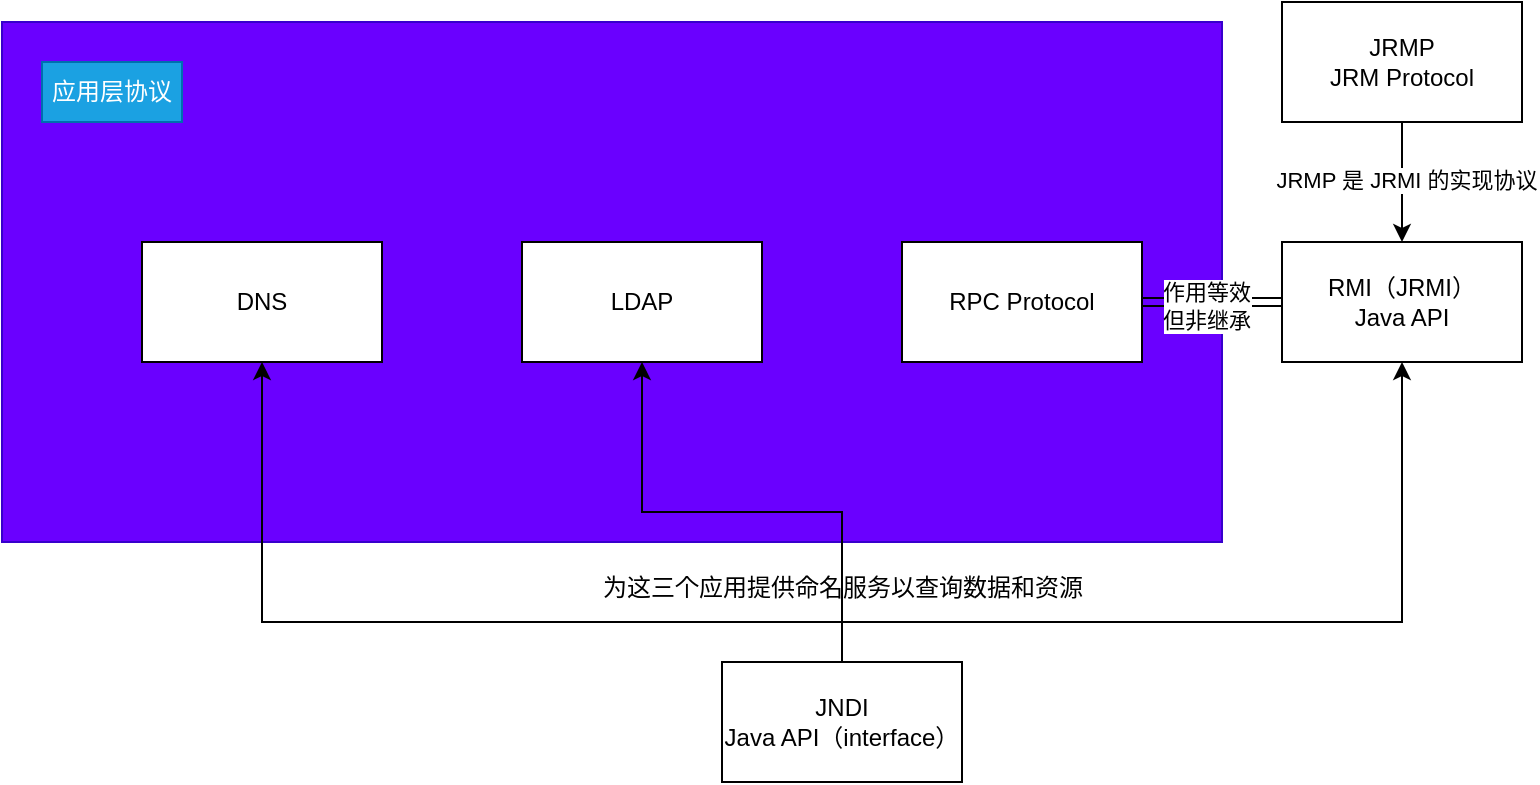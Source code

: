 <mxfile version="24.7.17">
  <diagram name="第 1 页" id="wJz072Y5yiNHRC675SkC">
    <mxGraphModel dx="1874" dy="675" grid="1" gridSize="10" guides="1" tooltips="1" connect="1" arrows="1" fold="1" page="1" pageScale="1" pageWidth="827" pageHeight="1169" math="0" shadow="0">
      <root>
        <mxCell id="0" />
        <mxCell id="1" parent="0" />
        <mxCell id="HCeeV9B7WbnhnxXan16n-13" value="" style="rounded=0;whiteSpace=wrap;html=1;fillColor=#6a00ff;fontColor=#ffffff;strokeColor=#3700CC;" parent="1" vertex="1">
          <mxGeometry x="-110" y="150" width="610" height="260" as="geometry" />
        </mxCell>
        <mxCell id="HCeeV9B7WbnhnxXan16n-3" style="edgeStyle=orthogonalEdgeStyle;rounded=0;orthogonalLoop=1;jettySize=auto;html=1;entryX=0;entryY=0.5;entryDx=0;entryDy=0;shape=link;" parent="1" source="HCeeV9B7WbnhnxXan16n-1" target="HCeeV9B7WbnhnxXan16n-2" edge="1">
          <mxGeometry relative="1" as="geometry" />
        </mxCell>
        <mxCell id="HCeeV9B7WbnhnxXan16n-4" value="作用等效&lt;br&gt;但非继承" style="edgeLabel;html=1;align=center;verticalAlign=middle;resizable=0;points=[];" parent="HCeeV9B7WbnhnxXan16n-3" vertex="1" connectable="0">
          <mxGeometry x="-0.085" y="-2" relative="1" as="geometry">
            <mxPoint as="offset" />
          </mxGeometry>
        </mxCell>
        <mxCell id="HCeeV9B7WbnhnxXan16n-1" value="RPC Protocol" style="rounded=0;whiteSpace=wrap;html=1;" parent="1" vertex="1">
          <mxGeometry x="340" y="260" width="120" height="60" as="geometry" />
        </mxCell>
        <mxCell id="HCeeV9B7WbnhnxXan16n-9" value="" style="edgeStyle=orthogonalEdgeStyle;rounded=0;orthogonalLoop=1;jettySize=auto;html=1;shape=link;strokeColor=none;" parent="1" source="HCeeV9B7WbnhnxXan16n-2" target="HCeeV9B7WbnhnxXan16n-8" edge="1">
          <mxGeometry relative="1" as="geometry" />
        </mxCell>
        <mxCell id="HCeeV9B7WbnhnxXan16n-2" value="RMI（JRMI）&lt;br&gt;Java API" style="rounded=0;whiteSpace=wrap;html=1;" parent="1" vertex="1">
          <mxGeometry x="530" y="260" width="120" height="60" as="geometry" />
        </mxCell>
        <mxCell id="HCeeV9B7WbnhnxXan16n-6" value="LDAP" style="rounded=0;whiteSpace=wrap;html=1;" parent="1" vertex="1">
          <mxGeometry x="150" y="260" width="120" height="60" as="geometry" />
        </mxCell>
        <mxCell id="HCeeV9B7WbnhnxXan16n-10" style="edgeStyle=orthogonalEdgeStyle;rounded=0;orthogonalLoop=1;jettySize=auto;html=1;entryX=0.5;entryY=0;entryDx=0;entryDy=0;" parent="1" source="HCeeV9B7WbnhnxXan16n-8" target="HCeeV9B7WbnhnxXan16n-2" edge="1">
          <mxGeometry relative="1" as="geometry" />
        </mxCell>
        <mxCell id="HCeeV9B7WbnhnxXan16n-12" value="JRMP 是 JRMI 的实现协议" style="edgeLabel;html=1;align=center;verticalAlign=middle;resizable=0;points=[];" parent="HCeeV9B7WbnhnxXan16n-10" vertex="1" connectable="0">
          <mxGeometry x="-0.042" y="2" relative="1" as="geometry">
            <mxPoint as="offset" />
          </mxGeometry>
        </mxCell>
        <mxCell id="HCeeV9B7WbnhnxXan16n-8" value="JRMP&lt;br&gt;JRM Protocol" style="rounded=0;whiteSpace=wrap;html=1;" parent="1" vertex="1">
          <mxGeometry x="530" y="140" width="120" height="60" as="geometry" />
        </mxCell>
        <mxCell id="HCeeV9B7WbnhnxXan16n-14" value="DNS" style="rounded=0;whiteSpace=wrap;html=1;" parent="1" vertex="1">
          <mxGeometry x="-40" y="260" width="120" height="60" as="geometry" />
        </mxCell>
        <mxCell id="HCeeV9B7WbnhnxXan16n-15" value="应用层协议" style="text;html=1;align=center;verticalAlign=middle;whiteSpace=wrap;rounded=0;fillColor=#1ba1e2;fontColor=#ffffff;strokeColor=#006EAF;" parent="1" vertex="1">
          <mxGeometry x="-90" y="170" width="70" height="30" as="geometry" />
        </mxCell>
        <mxCell id="HCeeV9B7WbnhnxXan16n-17" style="edgeStyle=orthogonalEdgeStyle;rounded=0;orthogonalLoop=1;jettySize=auto;html=1;" parent="1" source="HCeeV9B7WbnhnxXan16n-16" target="HCeeV9B7WbnhnxXan16n-14" edge="1">
          <mxGeometry relative="1" as="geometry">
            <Array as="points">
              <mxPoint x="310" y="450" />
              <mxPoint x="20" y="450" />
            </Array>
          </mxGeometry>
        </mxCell>
        <mxCell id="HCeeV9B7WbnhnxXan16n-18" style="edgeStyle=orthogonalEdgeStyle;rounded=0;orthogonalLoop=1;jettySize=auto;html=1;entryX=0.5;entryY=1;entryDx=0;entryDy=0;" parent="1" source="HCeeV9B7WbnhnxXan16n-16" target="HCeeV9B7WbnhnxXan16n-6" edge="1">
          <mxGeometry relative="1" as="geometry" />
        </mxCell>
        <mxCell id="HCeeV9B7WbnhnxXan16n-19" style="edgeStyle=orthogonalEdgeStyle;rounded=0;orthogonalLoop=1;jettySize=auto;html=1;entryX=0.5;entryY=1;entryDx=0;entryDy=0;" parent="1" source="HCeeV9B7WbnhnxXan16n-16" target="HCeeV9B7WbnhnxXan16n-2" edge="1">
          <mxGeometry relative="1" as="geometry">
            <Array as="points">
              <mxPoint x="310" y="450" />
              <mxPoint x="590" y="450" />
            </Array>
          </mxGeometry>
        </mxCell>
        <mxCell id="HCeeV9B7WbnhnxXan16n-16" value="JNDI&lt;br&gt;Java API（interface）" style="rounded=0;whiteSpace=wrap;html=1;" parent="1" vertex="1">
          <mxGeometry x="250" y="470" width="120" height="60" as="geometry" />
        </mxCell>
        <mxCell id="HCeeV9B7WbnhnxXan16n-20" value="为这三个应用提供命名服务以查询数据和资源" style="text;html=1;align=center;verticalAlign=middle;resizable=0;points=[];autosize=1;strokeColor=none;fillColor=none;" parent="1" vertex="1">
          <mxGeometry x="180" y="418" width="260" height="30" as="geometry" />
        </mxCell>
      </root>
    </mxGraphModel>
  </diagram>
</mxfile>
